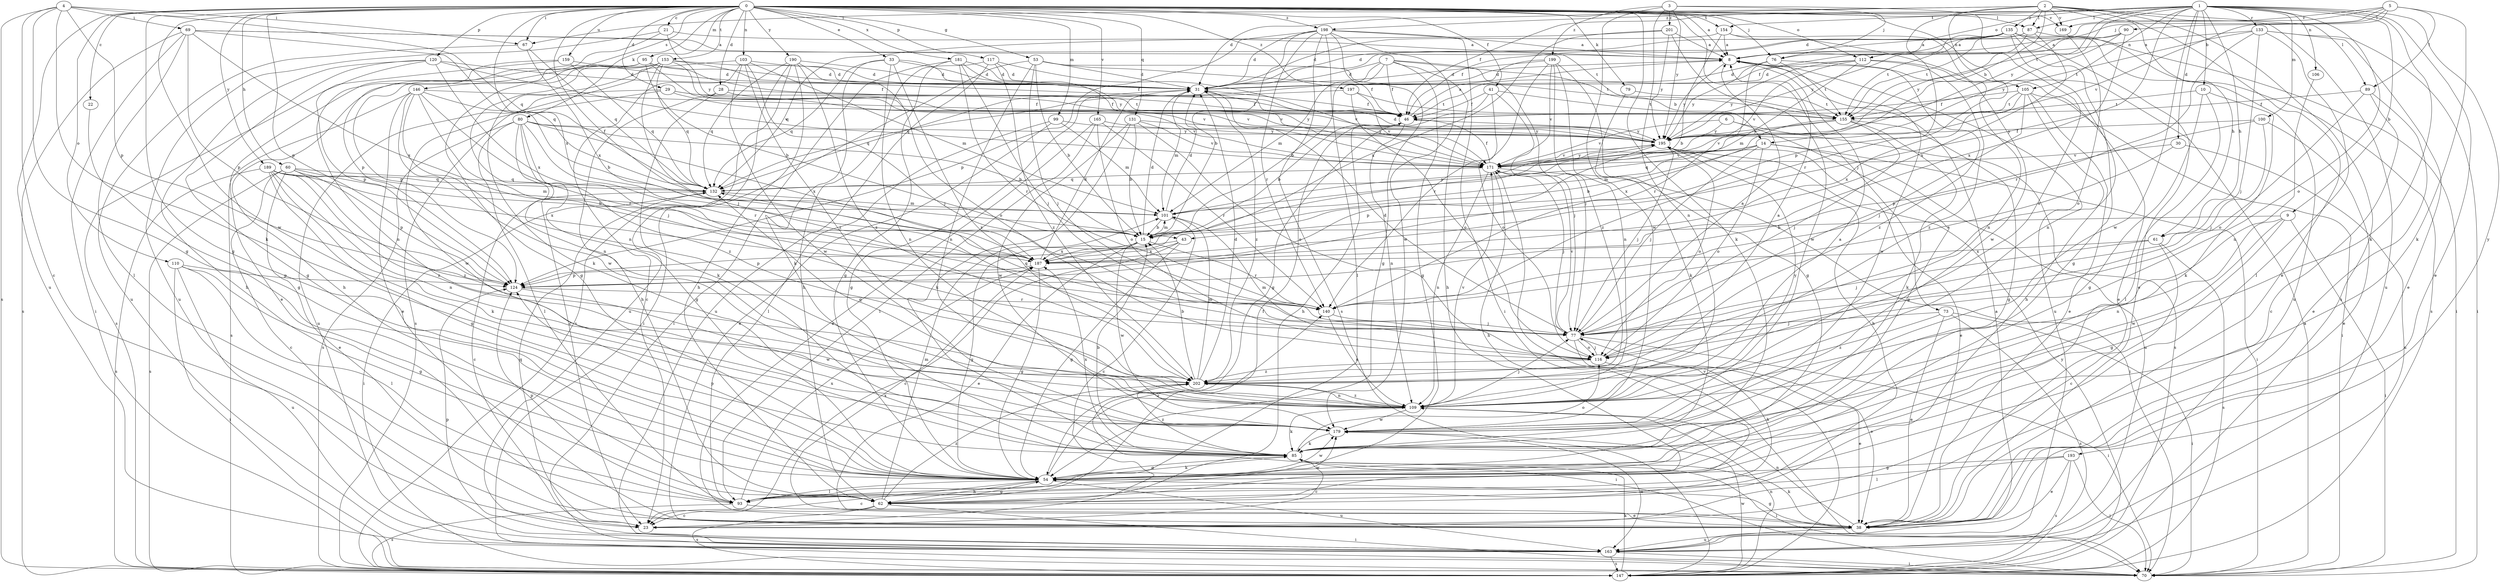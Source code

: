 strict digraph  {
0;
1;
2;
3;
4;
5;
6;
7;
8;
9;
10;
14;
15;
21;
22;
23;
28;
29;
30;
31;
33;
38;
41;
43;
46;
53;
54;
60;
61;
62;
67;
69;
70;
73;
76;
77;
79;
80;
85;
87;
89;
90;
93;
95;
99;
100;
101;
103;
105;
106;
109;
110;
112;
116;
117;
120;
124;
131;
132;
133;
135;
140;
146;
147;
153;
154;
155;
159;
163;
165;
169;
171;
179;
181;
187;
189;
190;
193;
195;
197;
198;
199;
201;
202;
0 -> 8  [label=a];
0 -> 21  [label=c];
0 -> 22  [label=c];
0 -> 28  [label=d];
0 -> 29  [label=d];
0 -> 33  [label=e];
0 -> 41  [label=f];
0 -> 43  [label=f];
0 -> 53  [label=g];
0 -> 54  [label=g];
0 -> 60  [label=h];
0 -> 67  [label=i];
0 -> 73  [label=j];
0 -> 76  [label=j];
0 -> 79  [label=k];
0 -> 80  [label=k];
0 -> 85  [label=k];
0 -> 87  [label=l];
0 -> 95  [label=m];
0 -> 99  [label=m];
0 -> 103  [label=n];
0 -> 105  [label=n];
0 -> 110  [label=o];
0 -> 112  [label=o];
0 -> 117  [label=p];
0 -> 120  [label=p];
0 -> 124  [label=p];
0 -> 131  [label=q];
0 -> 146  [label=s];
0 -> 153  [label=t];
0 -> 154  [label=t];
0 -> 159  [label=u];
0 -> 163  [label=u];
0 -> 165  [label=v];
0 -> 169  [label=v];
0 -> 179  [label=w];
0 -> 181  [label=x];
0 -> 187  [label=x];
0 -> 189  [label=y];
0 -> 190  [label=y];
0 -> 197  [label=z];
0 -> 198  [label=z];
1 -> 9  [label=b];
1 -> 10  [label=b];
1 -> 30  [label=d];
1 -> 38  [label=e];
1 -> 43  [label=f];
1 -> 46  [label=f];
1 -> 61  [label=h];
1 -> 85  [label=k];
1 -> 87  [label=l];
1 -> 100  [label=m];
1 -> 105  [label=n];
1 -> 106  [label=n];
1 -> 112  [label=o];
1 -> 116  [label=o];
1 -> 133  [label=r];
1 -> 154  [label=t];
1 -> 155  [label=t];
1 -> 179  [label=w];
1 -> 193  [label=y];
1 -> 195  [label=y];
1 -> 198  [label=z];
2 -> 14  [label=b];
2 -> 31  [label=d];
2 -> 38  [label=e];
2 -> 61  [label=h];
2 -> 67  [label=i];
2 -> 87  [label=l];
2 -> 89  [label=l];
2 -> 124  [label=p];
2 -> 135  [label=r];
2 -> 140  [label=r];
2 -> 147  [label=s];
2 -> 163  [label=u];
2 -> 169  [label=v];
3 -> 76  [label=j];
3 -> 109  [label=n];
3 -> 179  [label=w];
3 -> 195  [label=y];
3 -> 199  [label=z];
3 -> 201  [label=z];
3 -> 202  [label=z];
4 -> 23  [label=c];
4 -> 54  [label=g];
4 -> 67  [label=i];
4 -> 69  [label=i];
4 -> 85  [label=k];
4 -> 124  [label=p];
4 -> 132  [label=q];
4 -> 147  [label=s];
5 -> 31  [label=d];
5 -> 76  [label=j];
5 -> 85  [label=k];
5 -> 89  [label=l];
5 -> 90  [label=l];
5 -> 169  [label=v];
5 -> 171  [label=v];
6 -> 54  [label=g];
6 -> 147  [label=s];
6 -> 171  [label=v];
6 -> 195  [label=y];
7 -> 14  [label=b];
7 -> 15  [label=b];
7 -> 31  [label=d];
7 -> 46  [label=f];
7 -> 54  [label=g];
7 -> 62  [label=h];
7 -> 77  [label=j];
7 -> 101  [label=m];
8 -> 31  [label=d];
8 -> 163  [label=u];
8 -> 179  [label=w];
8 -> 195  [label=y];
9 -> 15  [label=b];
9 -> 54  [label=g];
9 -> 70  [label=i];
9 -> 109  [label=n];
9 -> 179  [label=w];
10 -> 54  [label=g];
10 -> 85  [label=k];
10 -> 93  [label=l];
10 -> 155  [label=t];
14 -> 15  [label=b];
14 -> 70  [label=i];
14 -> 77  [label=j];
14 -> 101  [label=m];
14 -> 116  [label=o];
14 -> 132  [label=q];
14 -> 163  [label=u];
14 -> 171  [label=v];
15 -> 31  [label=d];
15 -> 38  [label=e];
15 -> 54  [label=g];
15 -> 101  [label=m];
15 -> 140  [label=r];
15 -> 179  [label=w];
15 -> 187  [label=x];
21 -> 8  [label=a];
21 -> 124  [label=p];
21 -> 163  [label=u];
21 -> 195  [label=y];
22 -> 54  [label=g];
23 -> 132  [label=q];
28 -> 46  [label=f];
28 -> 62  [label=h];
28 -> 85  [label=k];
28 -> 195  [label=y];
29 -> 46  [label=f];
29 -> 155  [label=t];
29 -> 163  [label=u];
29 -> 171  [label=v];
29 -> 179  [label=w];
30 -> 140  [label=r];
30 -> 163  [label=u];
30 -> 171  [label=v];
31 -> 46  [label=f];
31 -> 54  [label=g];
31 -> 101  [label=m];
31 -> 202  [label=z];
33 -> 31  [label=d];
33 -> 85  [label=k];
33 -> 109  [label=n];
33 -> 132  [label=q];
33 -> 195  [label=y];
33 -> 202  [label=z];
38 -> 54  [label=g];
38 -> 85  [label=k];
38 -> 109  [label=n];
38 -> 163  [label=u];
38 -> 187  [label=x];
41 -> 46  [label=f];
41 -> 54  [label=g];
41 -> 77  [label=j];
41 -> 116  [label=o];
41 -> 155  [label=t];
43 -> 23  [label=c];
43 -> 54  [label=g];
43 -> 124  [label=p];
43 -> 187  [label=x];
46 -> 8  [label=a];
46 -> 15  [label=b];
46 -> 62  [label=h];
46 -> 109  [label=n];
46 -> 195  [label=y];
53 -> 15  [label=b];
53 -> 31  [label=d];
53 -> 46  [label=f];
53 -> 70  [label=i];
53 -> 77  [label=j];
53 -> 109  [label=n];
53 -> 155  [label=t];
54 -> 23  [label=c];
54 -> 62  [label=h];
54 -> 85  [label=k];
54 -> 93  [label=l];
54 -> 124  [label=p];
54 -> 140  [label=r];
54 -> 163  [label=u];
54 -> 179  [label=w];
60 -> 15  [label=b];
60 -> 23  [label=c];
60 -> 38  [label=e];
60 -> 124  [label=p];
60 -> 132  [label=q];
60 -> 147  [label=s];
60 -> 202  [label=z];
61 -> 23  [label=c];
61 -> 77  [label=j];
61 -> 147  [label=s];
61 -> 187  [label=x];
62 -> 23  [label=c];
62 -> 46  [label=f];
62 -> 54  [label=g];
62 -> 70  [label=i];
62 -> 101  [label=m];
62 -> 147  [label=s];
62 -> 202  [label=z];
67 -> 132  [label=q];
67 -> 163  [label=u];
67 -> 187  [label=x];
69 -> 8  [label=a];
69 -> 70  [label=i];
69 -> 93  [label=l];
69 -> 124  [label=p];
69 -> 132  [label=q];
69 -> 147  [label=s];
69 -> 155  [label=t];
69 -> 187  [label=x];
70 -> 8  [label=a];
73 -> 38  [label=e];
73 -> 70  [label=i];
73 -> 77  [label=j];
73 -> 147  [label=s];
73 -> 202  [label=z];
76 -> 31  [label=d];
76 -> 140  [label=r];
76 -> 155  [label=t];
76 -> 195  [label=y];
76 -> 202  [label=z];
77 -> 8  [label=a];
77 -> 31  [label=d];
77 -> 38  [label=e];
77 -> 62  [label=h];
77 -> 70  [label=i];
77 -> 116  [label=o];
77 -> 132  [label=q];
77 -> 171  [label=v];
79 -> 85  [label=k];
79 -> 155  [label=t];
80 -> 15  [label=b];
80 -> 23  [label=c];
80 -> 54  [label=g];
80 -> 93  [label=l];
80 -> 140  [label=r];
80 -> 147  [label=s];
80 -> 187  [label=x];
80 -> 195  [label=y];
80 -> 202  [label=z];
85 -> 15  [label=b];
85 -> 23  [label=c];
85 -> 54  [label=g];
85 -> 70  [label=i];
85 -> 116  [label=o];
85 -> 187  [label=x];
85 -> 202  [label=z];
87 -> 8  [label=a];
87 -> 147  [label=s];
87 -> 155  [label=t];
87 -> 187  [label=x];
87 -> 195  [label=y];
89 -> 23  [label=c];
89 -> 38  [label=e];
89 -> 46  [label=f];
89 -> 116  [label=o];
90 -> 8  [label=a];
90 -> 46  [label=f];
90 -> 187  [label=x];
90 -> 195  [label=y];
93 -> 38  [label=e];
93 -> 124  [label=p];
93 -> 147  [label=s];
93 -> 179  [label=w];
93 -> 187  [label=x];
95 -> 15  [label=b];
95 -> 31  [label=d];
95 -> 38  [label=e];
95 -> 46  [label=f];
95 -> 62  [label=h];
95 -> 171  [label=v];
99 -> 38  [label=e];
99 -> 93  [label=l];
99 -> 101  [label=m];
99 -> 195  [label=y];
100 -> 38  [label=e];
100 -> 77  [label=j];
100 -> 124  [label=p];
100 -> 195  [label=y];
101 -> 15  [label=b];
101 -> 23  [label=c];
101 -> 31  [label=d];
101 -> 195  [label=y];
103 -> 23  [label=c];
103 -> 31  [label=d];
103 -> 77  [label=j];
103 -> 101  [label=m];
103 -> 147  [label=s];
103 -> 179  [label=w];
103 -> 202  [label=z];
105 -> 38  [label=e];
105 -> 46  [label=f];
105 -> 62  [label=h];
105 -> 70  [label=i];
105 -> 77  [label=j];
105 -> 155  [label=t];
105 -> 187  [label=x];
106 -> 109  [label=n];
109 -> 8  [label=a];
109 -> 77  [label=j];
109 -> 85  [label=k];
109 -> 132  [label=q];
109 -> 171  [label=v];
109 -> 179  [label=w];
109 -> 195  [label=y];
109 -> 202  [label=z];
110 -> 54  [label=g];
110 -> 70  [label=i];
110 -> 93  [label=l];
110 -> 124  [label=p];
110 -> 163  [label=u];
112 -> 31  [label=d];
112 -> 38  [label=e];
112 -> 101  [label=m];
112 -> 171  [label=v];
112 -> 195  [label=y];
112 -> 202  [label=z];
116 -> 8  [label=a];
116 -> 38  [label=e];
116 -> 77  [label=j];
116 -> 101  [label=m];
116 -> 202  [label=z];
117 -> 31  [label=d];
117 -> 62  [label=h];
117 -> 163  [label=u];
117 -> 171  [label=v];
117 -> 202  [label=z];
120 -> 31  [label=d];
120 -> 54  [label=g];
120 -> 62  [label=h];
120 -> 124  [label=p];
120 -> 171  [label=v];
120 -> 187  [label=x];
124 -> 140  [label=r];
124 -> 179  [label=w];
131 -> 15  [label=b];
131 -> 85  [label=k];
131 -> 116  [label=o];
131 -> 171  [label=v];
131 -> 179  [label=w];
131 -> 195  [label=y];
132 -> 23  [label=c];
132 -> 70  [label=i];
132 -> 101  [label=m];
133 -> 8  [label=a];
133 -> 38  [label=e];
133 -> 70  [label=i];
133 -> 77  [label=j];
133 -> 93  [label=l];
133 -> 140  [label=r];
133 -> 155  [label=t];
135 -> 8  [label=a];
135 -> 31  [label=d];
135 -> 38  [label=e];
135 -> 46  [label=f];
135 -> 54  [label=g];
135 -> 70  [label=i];
135 -> 109  [label=n];
135 -> 155  [label=t];
135 -> 163  [label=u];
135 -> 195  [label=y];
140 -> 77  [label=j];
140 -> 109  [label=n];
146 -> 15  [label=b];
146 -> 38  [label=e];
146 -> 46  [label=f];
146 -> 77  [label=j];
146 -> 109  [label=n];
146 -> 140  [label=r];
146 -> 147  [label=s];
146 -> 179  [label=w];
147 -> 85  [label=k];
147 -> 109  [label=n];
147 -> 171  [label=v];
147 -> 179  [label=w];
147 -> 195  [label=y];
153 -> 31  [label=d];
153 -> 46  [label=f];
153 -> 54  [label=g];
153 -> 77  [label=j];
153 -> 85  [label=k];
153 -> 109  [label=n];
153 -> 124  [label=p];
153 -> 132  [label=q];
153 -> 171  [label=v];
154 -> 8  [label=a];
154 -> 15  [label=b];
154 -> 31  [label=d];
154 -> 109  [label=n];
154 -> 179  [label=w];
155 -> 54  [label=g];
155 -> 77  [label=j];
155 -> 85  [label=k];
155 -> 171  [label=v];
155 -> 187  [label=x];
155 -> 195  [label=y];
159 -> 31  [label=d];
159 -> 109  [label=n];
159 -> 132  [label=q];
159 -> 147  [label=s];
163 -> 8  [label=a];
163 -> 70  [label=i];
163 -> 124  [label=p];
163 -> 147  [label=s];
165 -> 38  [label=e];
165 -> 93  [label=l];
165 -> 116  [label=o];
165 -> 140  [label=r];
165 -> 195  [label=y];
169 -> 116  [label=o];
171 -> 46  [label=f];
171 -> 62  [label=h];
171 -> 70  [label=i];
171 -> 77  [label=j];
171 -> 109  [label=n];
171 -> 132  [label=q];
171 -> 195  [label=y];
179 -> 85  [label=k];
179 -> 163  [label=u];
181 -> 31  [label=d];
181 -> 54  [label=g];
181 -> 70  [label=i];
181 -> 77  [label=j];
181 -> 140  [label=r];
181 -> 171  [label=v];
187 -> 31  [label=d];
187 -> 54  [label=g];
187 -> 124  [label=p];
189 -> 54  [label=g];
189 -> 85  [label=k];
189 -> 101  [label=m];
189 -> 109  [label=n];
189 -> 132  [label=q];
189 -> 147  [label=s];
189 -> 187  [label=x];
189 -> 202  [label=z];
190 -> 31  [label=d];
190 -> 62  [label=h];
190 -> 116  [label=o];
190 -> 132  [label=q];
190 -> 147  [label=s];
190 -> 163  [label=u];
190 -> 202  [label=z];
193 -> 38  [label=e];
193 -> 54  [label=g];
193 -> 70  [label=i];
193 -> 93  [label=l];
193 -> 147  [label=s];
195 -> 31  [label=d];
195 -> 38  [label=e];
195 -> 62  [label=h];
195 -> 77  [label=j];
195 -> 116  [label=o];
195 -> 124  [label=p];
195 -> 171  [label=v];
197 -> 116  [label=o];
197 -> 132  [label=q];
197 -> 155  [label=t];
197 -> 171  [label=v];
198 -> 8  [label=a];
198 -> 15  [label=b];
198 -> 31  [label=d];
198 -> 54  [label=g];
198 -> 70  [label=i];
198 -> 93  [label=l];
198 -> 124  [label=p];
198 -> 140  [label=r];
198 -> 147  [label=s];
198 -> 179  [label=w];
199 -> 31  [label=d];
199 -> 54  [label=g];
199 -> 109  [label=n];
199 -> 132  [label=q];
199 -> 140  [label=r];
199 -> 171  [label=v];
199 -> 202  [label=z];
201 -> 8  [label=a];
201 -> 132  [label=q];
201 -> 179  [label=w];
201 -> 187  [label=x];
201 -> 195  [label=y];
202 -> 15  [label=b];
202 -> 31  [label=d];
202 -> 70  [label=i];
202 -> 101  [label=m];
202 -> 109  [label=n];
}
